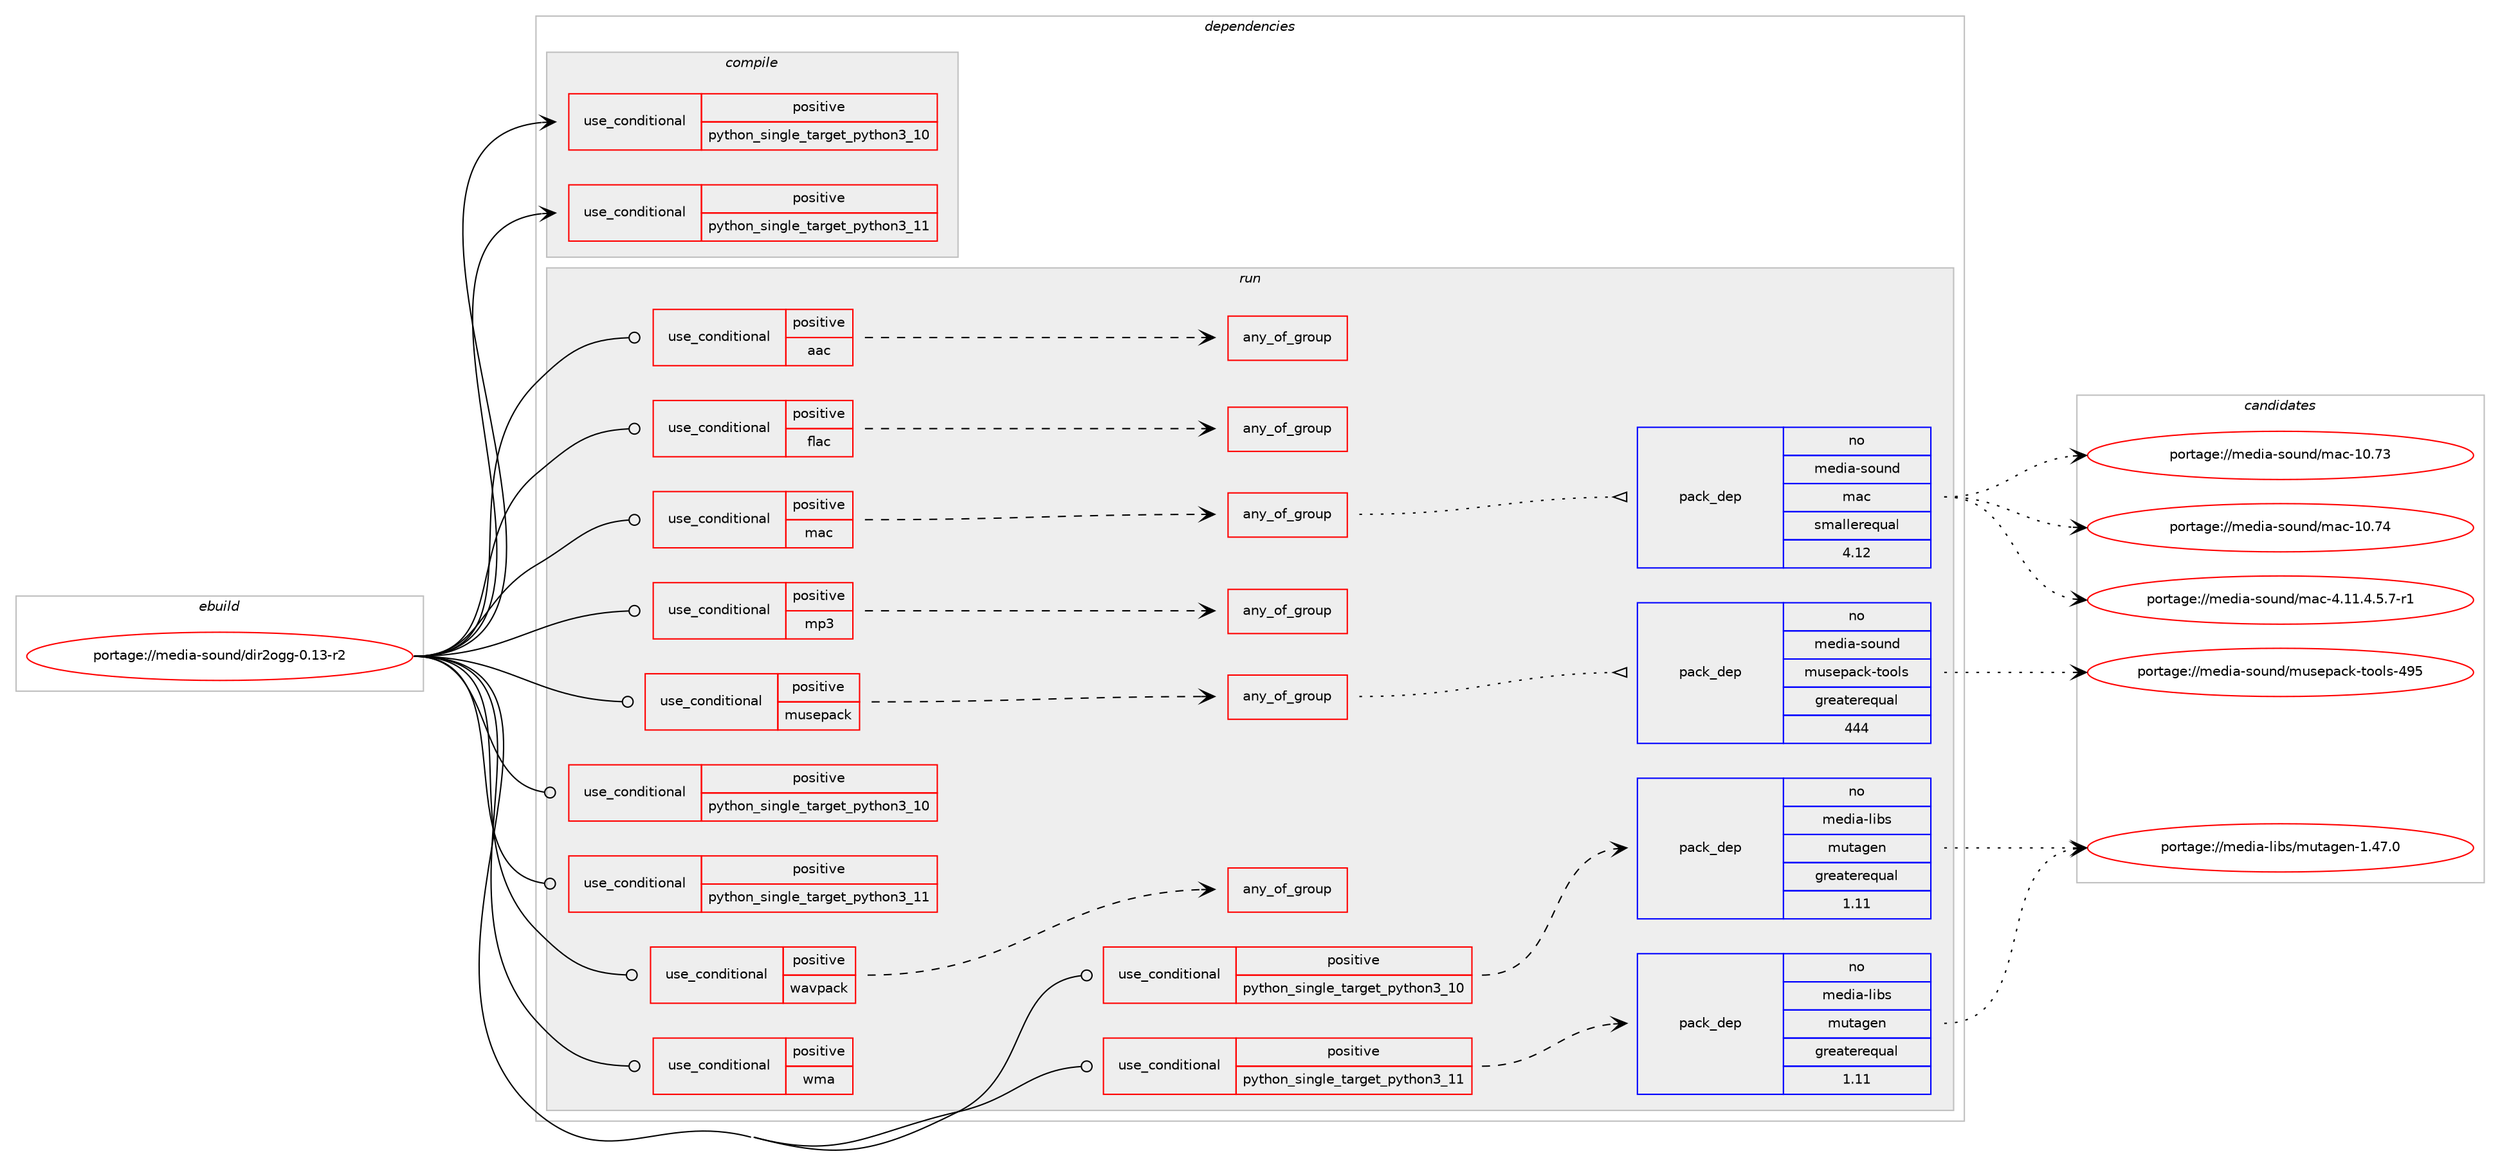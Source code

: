 digraph prolog {

# *************
# Graph options
# *************

newrank=true;
concentrate=true;
compound=true;
graph [rankdir=LR,fontname=Helvetica,fontsize=10,ranksep=1.5];#, ranksep=2.5, nodesep=0.2];
edge  [arrowhead=vee];
node  [fontname=Helvetica,fontsize=10];

# **********
# The ebuild
# **********

subgraph cluster_leftcol {
color=gray;
rank=same;
label=<<i>ebuild</i>>;
id [label="portage://media-sound/dir2ogg-0.13-r2", color=red, width=4, href="../media-sound/dir2ogg-0.13-r2.svg"];
}

# ****************
# The dependencies
# ****************

subgraph cluster_midcol {
color=gray;
label=<<i>dependencies</i>>;
subgraph cluster_compile {
fillcolor="#eeeeee";
style=filled;
label=<<i>compile</i>>;
subgraph cond77777 {
dependency162733 [label=<<TABLE BORDER="0" CELLBORDER="1" CELLSPACING="0" CELLPADDING="4"><TR><TD ROWSPAN="3" CELLPADDING="10">use_conditional</TD></TR><TR><TD>positive</TD></TR><TR><TD>python_single_target_python3_10</TD></TR></TABLE>>, shape=none, color=red];
# *** BEGIN UNKNOWN DEPENDENCY TYPE (TODO) ***
# dependency162733 -> package_dependency(portage://media-sound/dir2ogg-0.13-r2,install,no,dev-lang,python,none,[,,],[slot(3.10)],[])
# *** END UNKNOWN DEPENDENCY TYPE (TODO) ***

}
id:e -> dependency162733:w [weight=20,style="solid",arrowhead="vee"];
subgraph cond77778 {
dependency162734 [label=<<TABLE BORDER="0" CELLBORDER="1" CELLSPACING="0" CELLPADDING="4"><TR><TD ROWSPAN="3" CELLPADDING="10">use_conditional</TD></TR><TR><TD>positive</TD></TR><TR><TD>python_single_target_python3_11</TD></TR></TABLE>>, shape=none, color=red];
# *** BEGIN UNKNOWN DEPENDENCY TYPE (TODO) ***
# dependency162734 -> package_dependency(portage://media-sound/dir2ogg-0.13-r2,install,no,dev-lang,python,none,[,,],[slot(3.11)],[])
# *** END UNKNOWN DEPENDENCY TYPE (TODO) ***

}
id:e -> dependency162734:w [weight=20,style="solid",arrowhead="vee"];
}
subgraph cluster_compileandrun {
fillcolor="#eeeeee";
style=filled;
label=<<i>compile and run</i>>;
}
subgraph cluster_run {
fillcolor="#eeeeee";
style=filled;
label=<<i>run</i>>;
subgraph cond77779 {
dependency162735 [label=<<TABLE BORDER="0" CELLBORDER="1" CELLSPACING="0" CELLPADDING="4"><TR><TD ROWSPAN="3" CELLPADDING="10">use_conditional</TD></TR><TR><TD>positive</TD></TR><TR><TD>aac</TD></TR></TABLE>>, shape=none, color=red];
subgraph any2218 {
dependency162736 [label=<<TABLE BORDER="0" CELLBORDER="1" CELLSPACING="0" CELLPADDING="4"><TR><TD CELLPADDING="10">any_of_group</TD></TR></TABLE>>, shape=none, color=red];# *** BEGIN UNKNOWN DEPENDENCY TYPE (TODO) ***
# dependency162736 -> package_dependency(portage://media-sound/dir2ogg-0.13-r2,run,no,media-libs,faad2,none,[,,],[],[])
# *** END UNKNOWN DEPENDENCY TYPE (TODO) ***

# *** BEGIN UNKNOWN DEPENDENCY TYPE (TODO) ***
# dependency162736 -> package_dependency(portage://media-sound/dir2ogg-0.13-r2,run,no,media-video,mplayer,none,[,,],[],[])
# *** END UNKNOWN DEPENDENCY TYPE (TODO) ***

}
dependency162735:e -> dependency162736:w [weight=20,style="dashed",arrowhead="vee"];
}
id:e -> dependency162735:w [weight=20,style="solid",arrowhead="odot"];
subgraph cond77780 {
dependency162737 [label=<<TABLE BORDER="0" CELLBORDER="1" CELLSPACING="0" CELLPADDING="4"><TR><TD ROWSPAN="3" CELLPADDING="10">use_conditional</TD></TR><TR><TD>positive</TD></TR><TR><TD>flac</TD></TR></TABLE>>, shape=none, color=red];
subgraph any2219 {
dependency162738 [label=<<TABLE BORDER="0" CELLBORDER="1" CELLSPACING="0" CELLPADDING="4"><TR><TD CELLPADDING="10">any_of_group</TD></TR></TABLE>>, shape=none, color=red];# *** BEGIN UNKNOWN DEPENDENCY TYPE (TODO) ***
# dependency162738 -> package_dependency(portage://media-sound/dir2ogg-0.13-r2,run,no,media-libs,flac,none,[,,],[],[])
# *** END UNKNOWN DEPENDENCY TYPE (TODO) ***

# *** BEGIN UNKNOWN DEPENDENCY TYPE (TODO) ***
# dependency162738 -> package_dependency(portage://media-sound/dir2ogg-0.13-r2,run,no,media-video,mplayer,none,[,,],[],[])
# *** END UNKNOWN DEPENDENCY TYPE (TODO) ***

}
dependency162737:e -> dependency162738:w [weight=20,style="dashed",arrowhead="vee"];
}
id:e -> dependency162737:w [weight=20,style="solid",arrowhead="odot"];
subgraph cond77781 {
dependency162739 [label=<<TABLE BORDER="0" CELLBORDER="1" CELLSPACING="0" CELLPADDING="4"><TR><TD ROWSPAN="3" CELLPADDING="10">use_conditional</TD></TR><TR><TD>positive</TD></TR><TR><TD>mac</TD></TR></TABLE>>, shape=none, color=red];
subgraph any2220 {
dependency162740 [label=<<TABLE BORDER="0" CELLBORDER="1" CELLSPACING="0" CELLPADDING="4"><TR><TD CELLPADDING="10">any_of_group</TD></TR></TABLE>>, shape=none, color=red];subgraph pack82574 {
dependency162741 [label=<<TABLE BORDER="0" CELLBORDER="1" CELLSPACING="0" CELLPADDING="4" WIDTH="220"><TR><TD ROWSPAN="6" CELLPADDING="30">pack_dep</TD></TR><TR><TD WIDTH="110">no</TD></TR><TR><TD>media-sound</TD></TR><TR><TD>mac</TD></TR><TR><TD>smallerequal</TD></TR><TR><TD>4.12</TD></TR></TABLE>>, shape=none, color=blue];
}
dependency162740:e -> dependency162741:w [weight=20,style="dotted",arrowhead="oinv"];
# *** BEGIN UNKNOWN DEPENDENCY TYPE (TODO) ***
# dependency162740 -> package_dependency(portage://media-sound/dir2ogg-0.13-r2,run,no,media-video,mplayer,none,[,,],[],[])
# *** END UNKNOWN DEPENDENCY TYPE (TODO) ***

}
dependency162739:e -> dependency162740:w [weight=20,style="dashed",arrowhead="vee"];
}
id:e -> dependency162739:w [weight=20,style="solid",arrowhead="odot"];
subgraph cond77782 {
dependency162742 [label=<<TABLE BORDER="0" CELLBORDER="1" CELLSPACING="0" CELLPADDING="4"><TR><TD ROWSPAN="3" CELLPADDING="10">use_conditional</TD></TR><TR><TD>positive</TD></TR><TR><TD>mp3</TD></TR></TABLE>>, shape=none, color=red];
subgraph any2221 {
dependency162743 [label=<<TABLE BORDER="0" CELLBORDER="1" CELLSPACING="0" CELLPADDING="4"><TR><TD CELLPADDING="10">any_of_group</TD></TR></TABLE>>, shape=none, color=red];# *** BEGIN UNKNOWN DEPENDENCY TYPE (TODO) ***
# dependency162743 -> package_dependency(portage://media-sound/dir2ogg-0.13-r2,run,no,media-sound,mpg123,none,[,,],[],[])
# *** END UNKNOWN DEPENDENCY TYPE (TODO) ***

# *** BEGIN UNKNOWN DEPENDENCY TYPE (TODO) ***
# dependency162743 -> package_dependency(portage://media-sound/dir2ogg-0.13-r2,run,no,media-sound,lame,none,[,,],[],[])
# *** END UNKNOWN DEPENDENCY TYPE (TODO) ***

# *** BEGIN UNKNOWN DEPENDENCY TYPE (TODO) ***
# dependency162743 -> package_dependency(portage://media-sound/dir2ogg-0.13-r2,run,no,media-video,mplayer,none,[,,],[],[])
# *** END UNKNOWN DEPENDENCY TYPE (TODO) ***

# *** BEGIN UNKNOWN DEPENDENCY TYPE (TODO) ***
# dependency162743 -> package_dependency(portage://media-sound/dir2ogg-0.13-r2,run,no,media-sound,mpg321,none,[,,],[],[])
# *** END UNKNOWN DEPENDENCY TYPE (TODO) ***

}
dependency162742:e -> dependency162743:w [weight=20,style="dashed",arrowhead="vee"];
}
id:e -> dependency162742:w [weight=20,style="solid",arrowhead="odot"];
subgraph cond77783 {
dependency162744 [label=<<TABLE BORDER="0" CELLBORDER="1" CELLSPACING="0" CELLPADDING="4"><TR><TD ROWSPAN="3" CELLPADDING="10">use_conditional</TD></TR><TR><TD>positive</TD></TR><TR><TD>musepack</TD></TR></TABLE>>, shape=none, color=red];
subgraph any2222 {
dependency162745 [label=<<TABLE BORDER="0" CELLBORDER="1" CELLSPACING="0" CELLPADDING="4"><TR><TD CELLPADDING="10">any_of_group</TD></TR></TABLE>>, shape=none, color=red];subgraph pack82575 {
dependency162746 [label=<<TABLE BORDER="0" CELLBORDER="1" CELLSPACING="0" CELLPADDING="4" WIDTH="220"><TR><TD ROWSPAN="6" CELLPADDING="30">pack_dep</TD></TR><TR><TD WIDTH="110">no</TD></TR><TR><TD>media-sound</TD></TR><TR><TD>musepack-tools</TD></TR><TR><TD>greaterequal</TD></TR><TR><TD>444</TD></TR></TABLE>>, shape=none, color=blue];
}
dependency162745:e -> dependency162746:w [weight=20,style="dotted",arrowhead="oinv"];
# *** BEGIN UNKNOWN DEPENDENCY TYPE (TODO) ***
# dependency162745 -> package_dependency(portage://media-sound/dir2ogg-0.13-r2,run,no,media-video,mplayer,none,[,,],[],[])
# *** END UNKNOWN DEPENDENCY TYPE (TODO) ***

}
dependency162744:e -> dependency162745:w [weight=20,style="dashed",arrowhead="vee"];
}
id:e -> dependency162744:w [weight=20,style="solid",arrowhead="odot"];
subgraph cond77784 {
dependency162747 [label=<<TABLE BORDER="0" CELLBORDER="1" CELLSPACING="0" CELLPADDING="4"><TR><TD ROWSPAN="3" CELLPADDING="10">use_conditional</TD></TR><TR><TD>positive</TD></TR><TR><TD>python_single_target_python3_10</TD></TR></TABLE>>, shape=none, color=red];
# *** BEGIN UNKNOWN DEPENDENCY TYPE (TODO) ***
# dependency162747 -> package_dependency(portage://media-sound/dir2ogg-0.13-r2,run,no,dev-lang,python,none,[,,],[slot(3.10)],[])
# *** END UNKNOWN DEPENDENCY TYPE (TODO) ***

}
id:e -> dependency162747:w [weight=20,style="solid",arrowhead="odot"];
subgraph cond77785 {
dependency162748 [label=<<TABLE BORDER="0" CELLBORDER="1" CELLSPACING="0" CELLPADDING="4"><TR><TD ROWSPAN="3" CELLPADDING="10">use_conditional</TD></TR><TR><TD>positive</TD></TR><TR><TD>python_single_target_python3_10</TD></TR></TABLE>>, shape=none, color=red];
subgraph pack82576 {
dependency162749 [label=<<TABLE BORDER="0" CELLBORDER="1" CELLSPACING="0" CELLPADDING="4" WIDTH="220"><TR><TD ROWSPAN="6" CELLPADDING="30">pack_dep</TD></TR><TR><TD WIDTH="110">no</TD></TR><TR><TD>media-libs</TD></TR><TR><TD>mutagen</TD></TR><TR><TD>greaterequal</TD></TR><TR><TD>1.11</TD></TR></TABLE>>, shape=none, color=blue];
}
dependency162748:e -> dependency162749:w [weight=20,style="dashed",arrowhead="vee"];
}
id:e -> dependency162748:w [weight=20,style="solid",arrowhead="odot"];
subgraph cond77786 {
dependency162750 [label=<<TABLE BORDER="0" CELLBORDER="1" CELLSPACING="0" CELLPADDING="4"><TR><TD ROWSPAN="3" CELLPADDING="10">use_conditional</TD></TR><TR><TD>positive</TD></TR><TR><TD>python_single_target_python3_11</TD></TR></TABLE>>, shape=none, color=red];
# *** BEGIN UNKNOWN DEPENDENCY TYPE (TODO) ***
# dependency162750 -> package_dependency(portage://media-sound/dir2ogg-0.13-r2,run,no,dev-lang,python,none,[,,],[slot(3.11)],[])
# *** END UNKNOWN DEPENDENCY TYPE (TODO) ***

}
id:e -> dependency162750:w [weight=20,style="solid",arrowhead="odot"];
subgraph cond77787 {
dependency162751 [label=<<TABLE BORDER="0" CELLBORDER="1" CELLSPACING="0" CELLPADDING="4"><TR><TD ROWSPAN="3" CELLPADDING="10">use_conditional</TD></TR><TR><TD>positive</TD></TR><TR><TD>python_single_target_python3_11</TD></TR></TABLE>>, shape=none, color=red];
subgraph pack82577 {
dependency162752 [label=<<TABLE BORDER="0" CELLBORDER="1" CELLSPACING="0" CELLPADDING="4" WIDTH="220"><TR><TD ROWSPAN="6" CELLPADDING="30">pack_dep</TD></TR><TR><TD WIDTH="110">no</TD></TR><TR><TD>media-libs</TD></TR><TR><TD>mutagen</TD></TR><TR><TD>greaterequal</TD></TR><TR><TD>1.11</TD></TR></TABLE>>, shape=none, color=blue];
}
dependency162751:e -> dependency162752:w [weight=20,style="dashed",arrowhead="vee"];
}
id:e -> dependency162751:w [weight=20,style="solid",arrowhead="odot"];
subgraph cond77788 {
dependency162753 [label=<<TABLE BORDER="0" CELLBORDER="1" CELLSPACING="0" CELLPADDING="4"><TR><TD ROWSPAN="3" CELLPADDING="10">use_conditional</TD></TR><TR><TD>positive</TD></TR><TR><TD>wavpack</TD></TR></TABLE>>, shape=none, color=red];
subgraph any2223 {
dependency162754 [label=<<TABLE BORDER="0" CELLBORDER="1" CELLSPACING="0" CELLPADDING="4"><TR><TD CELLPADDING="10">any_of_group</TD></TR></TABLE>>, shape=none, color=red];# *** BEGIN UNKNOWN DEPENDENCY TYPE (TODO) ***
# dependency162754 -> package_dependency(portage://media-sound/dir2ogg-0.13-r2,run,no,media-sound,wavpack,none,[,,],[],[])
# *** END UNKNOWN DEPENDENCY TYPE (TODO) ***

# *** BEGIN UNKNOWN DEPENDENCY TYPE (TODO) ***
# dependency162754 -> package_dependency(portage://media-sound/dir2ogg-0.13-r2,run,no,media-video,mplayer,none,[,,],[],[])
# *** END UNKNOWN DEPENDENCY TYPE (TODO) ***

}
dependency162753:e -> dependency162754:w [weight=20,style="dashed",arrowhead="vee"];
}
id:e -> dependency162753:w [weight=20,style="solid",arrowhead="odot"];
subgraph cond77789 {
dependency162755 [label=<<TABLE BORDER="0" CELLBORDER="1" CELLSPACING="0" CELLPADDING="4"><TR><TD ROWSPAN="3" CELLPADDING="10">use_conditional</TD></TR><TR><TD>positive</TD></TR><TR><TD>wma</TD></TR></TABLE>>, shape=none, color=red];
# *** BEGIN UNKNOWN DEPENDENCY TYPE (TODO) ***
# dependency162755 -> package_dependency(portage://media-sound/dir2ogg-0.13-r2,run,no,media-video,mplayer,none,[,,],[],[])
# *** END UNKNOWN DEPENDENCY TYPE (TODO) ***

}
id:e -> dependency162755:w [weight=20,style="solid",arrowhead="odot"];
# *** BEGIN UNKNOWN DEPENDENCY TYPE (TODO) ***
# id -> package_dependency(portage://media-sound/dir2ogg-0.13-r2,run,no,media-sound,vorbis-tools,none,[,,],[],[use(enable(ogg123),none)])
# *** END UNKNOWN DEPENDENCY TYPE (TODO) ***

}
}

# **************
# The candidates
# **************

subgraph cluster_choices {
rank=same;
color=gray;
label=<<i>candidates</i>>;

subgraph choice82574 {
color=black;
nodesep=1;
choice1091011001059745115111117110100471099799454948465551 [label="portage://media-sound/mac-10.73", color=red, width=4,href="../media-sound/mac-10.73.svg"];
choice1091011001059745115111117110100471099799454948465552 [label="portage://media-sound/mac-10.74", color=red, width=4,href="../media-sound/mac-10.74.svg"];
choice109101100105974511511111711010047109979945524649494652465346554511449 [label="portage://media-sound/mac-4.11.4.5.7-r1", color=red, width=4,href="../media-sound/mac-4.11.4.5.7-r1.svg"];
dependency162741:e -> choice1091011001059745115111117110100471099799454948465551:w [style=dotted,weight="100"];
dependency162741:e -> choice1091011001059745115111117110100471099799454948465552:w [style=dotted,weight="100"];
dependency162741:e -> choice109101100105974511511111711010047109979945524649494652465346554511449:w [style=dotted,weight="100"];
}
subgraph choice82575 {
color=black;
nodesep=1;
choice10910110010597451151111171101004710911711510111297991074511611111110811545525753 [label="portage://media-sound/musepack-tools-495", color=red, width=4,href="../media-sound/musepack-tools-495.svg"];
dependency162746:e -> choice10910110010597451151111171101004710911711510111297991074511611111110811545525753:w [style=dotted,weight="100"];
}
subgraph choice82576 {
color=black;
nodesep=1;
choice109101100105974510810598115471091171169710310111045494652554648 [label="portage://media-libs/mutagen-1.47.0", color=red, width=4,href="../media-libs/mutagen-1.47.0.svg"];
dependency162749:e -> choice109101100105974510810598115471091171169710310111045494652554648:w [style=dotted,weight="100"];
}
subgraph choice82577 {
color=black;
nodesep=1;
choice109101100105974510810598115471091171169710310111045494652554648 [label="portage://media-libs/mutagen-1.47.0", color=red, width=4,href="../media-libs/mutagen-1.47.0.svg"];
dependency162752:e -> choice109101100105974510810598115471091171169710310111045494652554648:w [style=dotted,weight="100"];
}
}

}
